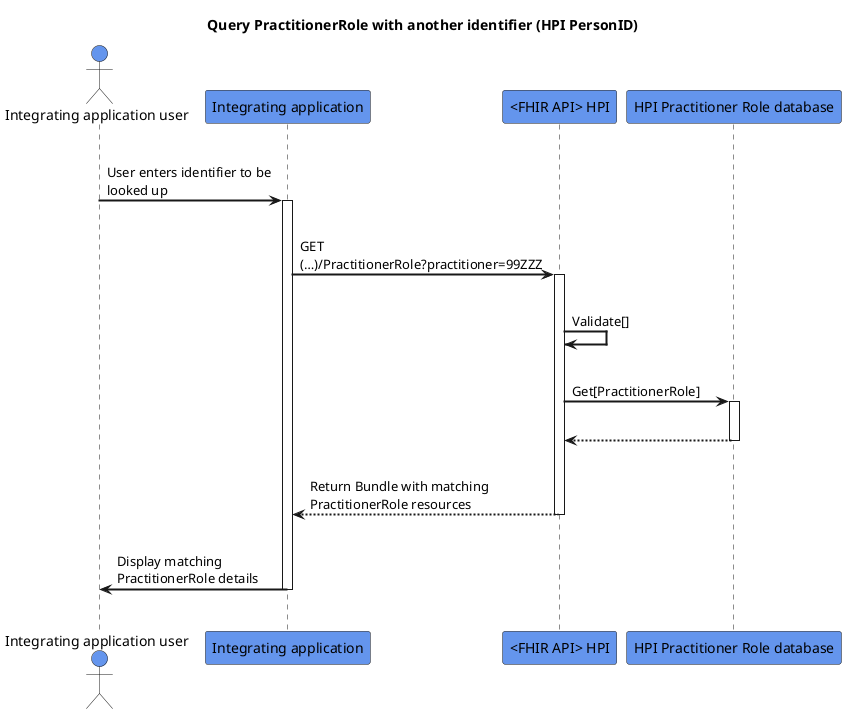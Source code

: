 @startuml
skinparam sequenceArrowThickness 2
skinparam roundcorner 5
skinparam maxmessagesize 180
skinparam sequenceParticipant bold
title Query PractitionerRole with another identifier (HPI PersonID)
actor "Integrating application user" as User #CornflowerBlue
participant "Integrating application" as A #CornflowerBlue
participant "<FHIR API> HPI" as B #CornflowerBlue
participant "HPI Practitioner Role database" as C #CornflowerBlue
|||
User -> A: User enters identifier to be looked up
activate A
|||
A -> B: GET (…)/PractitionerRole?practitioner=99ZZZ
activate B
|||
B -> B: Validate[]
|||
B -> C: Get[PractitionerRole]
activate C
|||

C -[dashed]-> B:  
deactivate C
|||
B -[dashed]-> A:Return Bundle with matching PractitionerRole resources
deactivate B
|||
A -> User: Display matching PractitionerRole details
deactivate A
|||
@enduml
